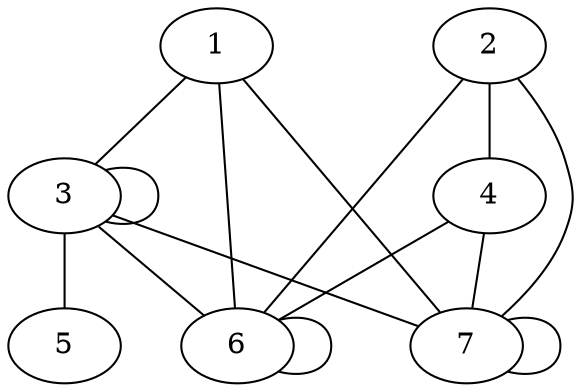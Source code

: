 graph G {
    1 -- 3;
    1 -- 6;
    1 -- 7;
    
    2 -- 4;
    2 -- 6;
    2 -- 7;
    
    3 -- 3;
    3 -- 5;
    3 -- 6;
    3 -- 7;
    4 -- 6;
    4 -- 7;
    6 -- 6;
    7 -- 7;
}